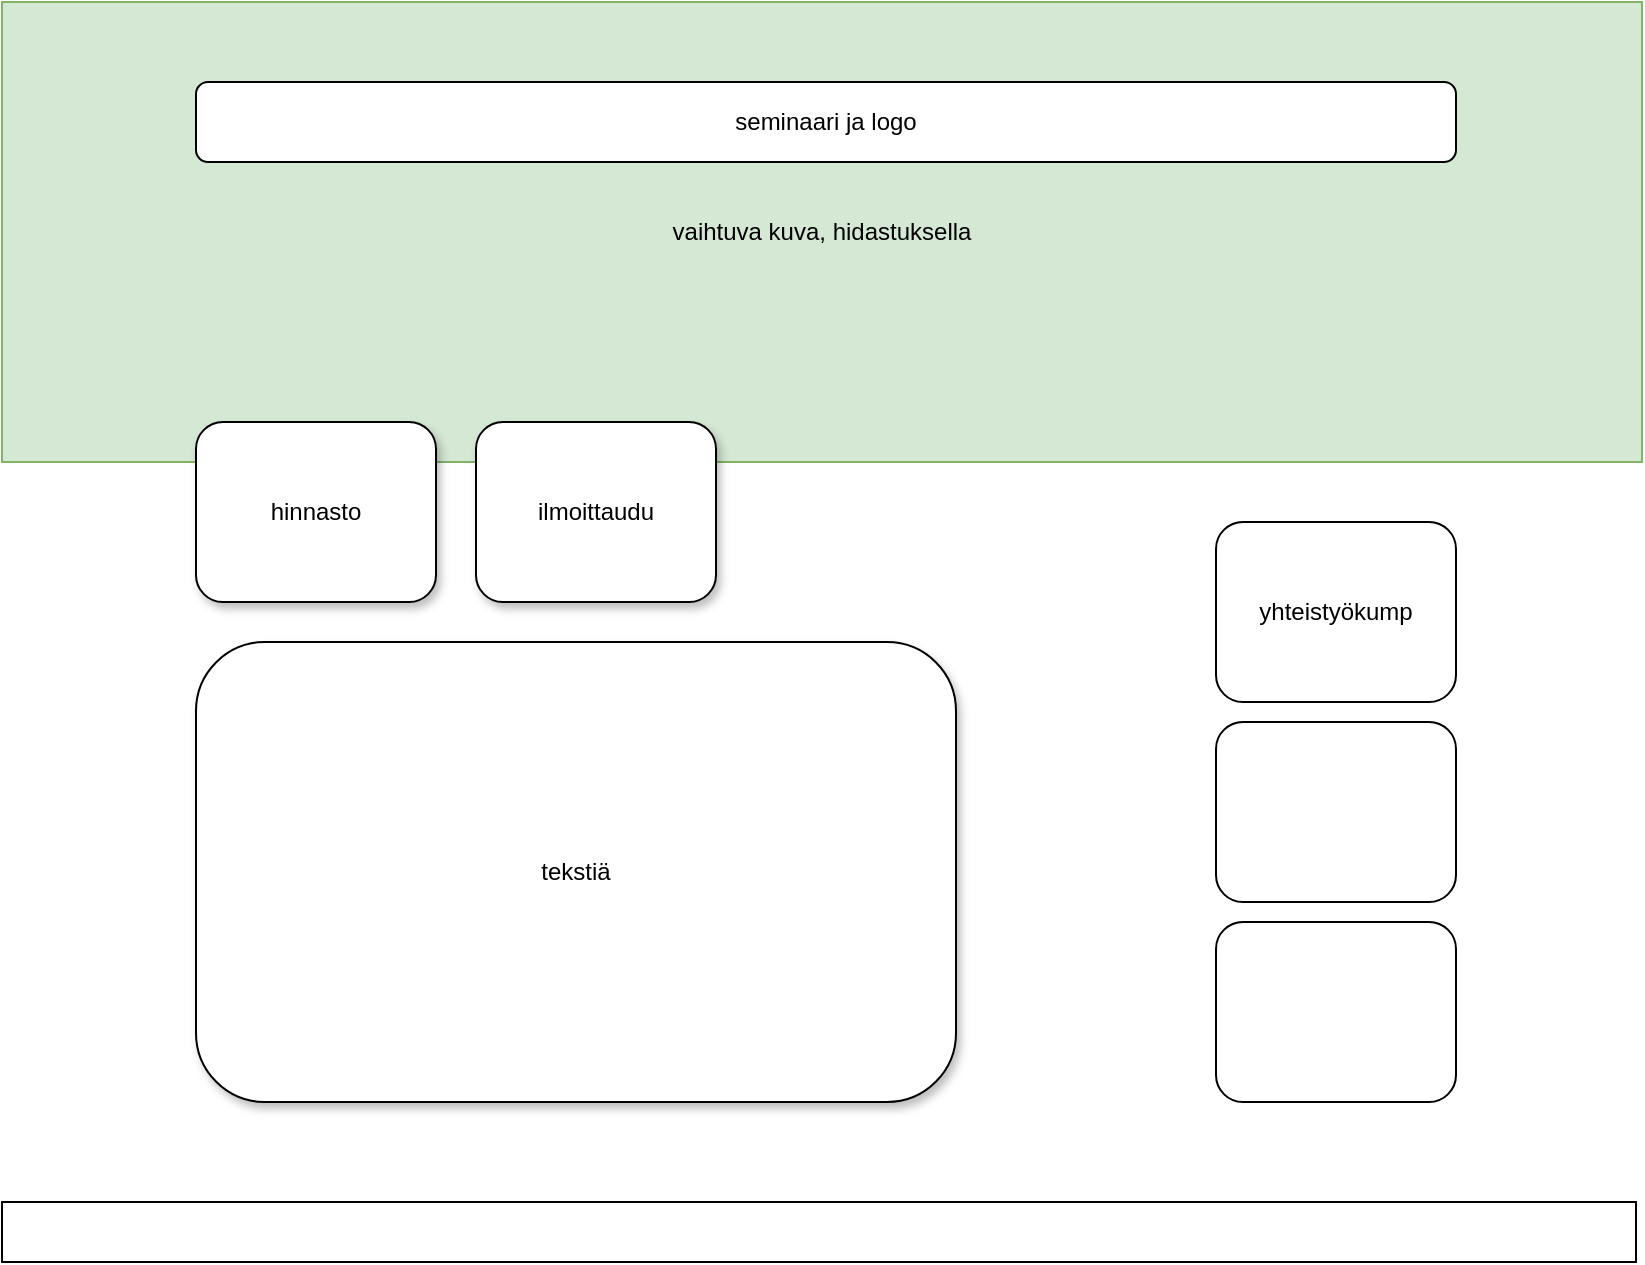 <mxfile version="15.4.3" type="github">
  <diagram id="Mz0PH9RjDExZOPukkT4R" name="Page-1">
    <mxGraphModel dx="1473" dy="699" grid="1" gridSize="10" guides="1" tooltips="1" connect="1" arrows="1" fold="1" page="1" pageScale="1" pageWidth="827" pageHeight="1169" math="0" shadow="0">
      <root>
        <mxCell id="0" />
        <mxCell id="1" parent="0" />
        <mxCell id="gPleMcRT32Q30Q6WIATH-1" value="vaihtuva kuva, hidastuksella" style="rounded=0;whiteSpace=wrap;html=1;fillColor=#d5e8d4;strokeColor=#82b366;shadow=0;" vertex="1" parent="1">
          <mxGeometry x="3" width="820" height="230" as="geometry" />
        </mxCell>
        <mxCell id="gPleMcRT32Q30Q6WIATH-2" value="hinnasto" style="rounded=1;whiteSpace=wrap;html=1;shadow=1;" vertex="1" parent="1">
          <mxGeometry x="100" y="210" width="120" height="90" as="geometry" />
        </mxCell>
        <mxCell id="gPleMcRT32Q30Q6WIATH-3" value="ilmoittaudu" style="rounded=1;whiteSpace=wrap;html=1;shadow=1;" vertex="1" parent="1">
          <mxGeometry x="240" y="210" width="120" height="90" as="geometry" />
        </mxCell>
        <mxCell id="gPleMcRT32Q30Q6WIATH-4" value="seminaari ja logo" style="rounded=1;whiteSpace=wrap;html=1;" vertex="1" parent="1">
          <mxGeometry x="100" y="40" width="630" height="40" as="geometry" />
        </mxCell>
        <mxCell id="gPleMcRT32Q30Q6WIATH-5" value="tekstiä" style="rounded=1;whiteSpace=wrap;html=1;shadow=1;" vertex="1" parent="1">
          <mxGeometry x="100" y="320" width="380" height="230" as="geometry" />
        </mxCell>
        <mxCell id="gPleMcRT32Q30Q6WIATH-6" value="" style="rounded=1;whiteSpace=wrap;html=1;" vertex="1" parent="1">
          <mxGeometry x="610" y="460" width="120" height="90" as="geometry" />
        </mxCell>
        <mxCell id="gPleMcRT32Q30Q6WIATH-7" value="" style="rounded=1;whiteSpace=wrap;html=1;" vertex="1" parent="1">
          <mxGeometry x="610" y="360" width="120" height="90" as="geometry" />
        </mxCell>
        <mxCell id="gPleMcRT32Q30Q6WIATH-8" value="yhteistyökump" style="rounded=1;whiteSpace=wrap;html=1;" vertex="1" parent="1">
          <mxGeometry x="610" y="260" width="120" height="90" as="geometry" />
        </mxCell>
        <mxCell id="gPleMcRT32Q30Q6WIATH-12" value="" style="rounded=0;whiteSpace=wrap;html=1;shadow=0;" vertex="1" parent="1">
          <mxGeometry x="3" y="600" width="817" height="30" as="geometry" />
        </mxCell>
      </root>
    </mxGraphModel>
  </diagram>
</mxfile>
